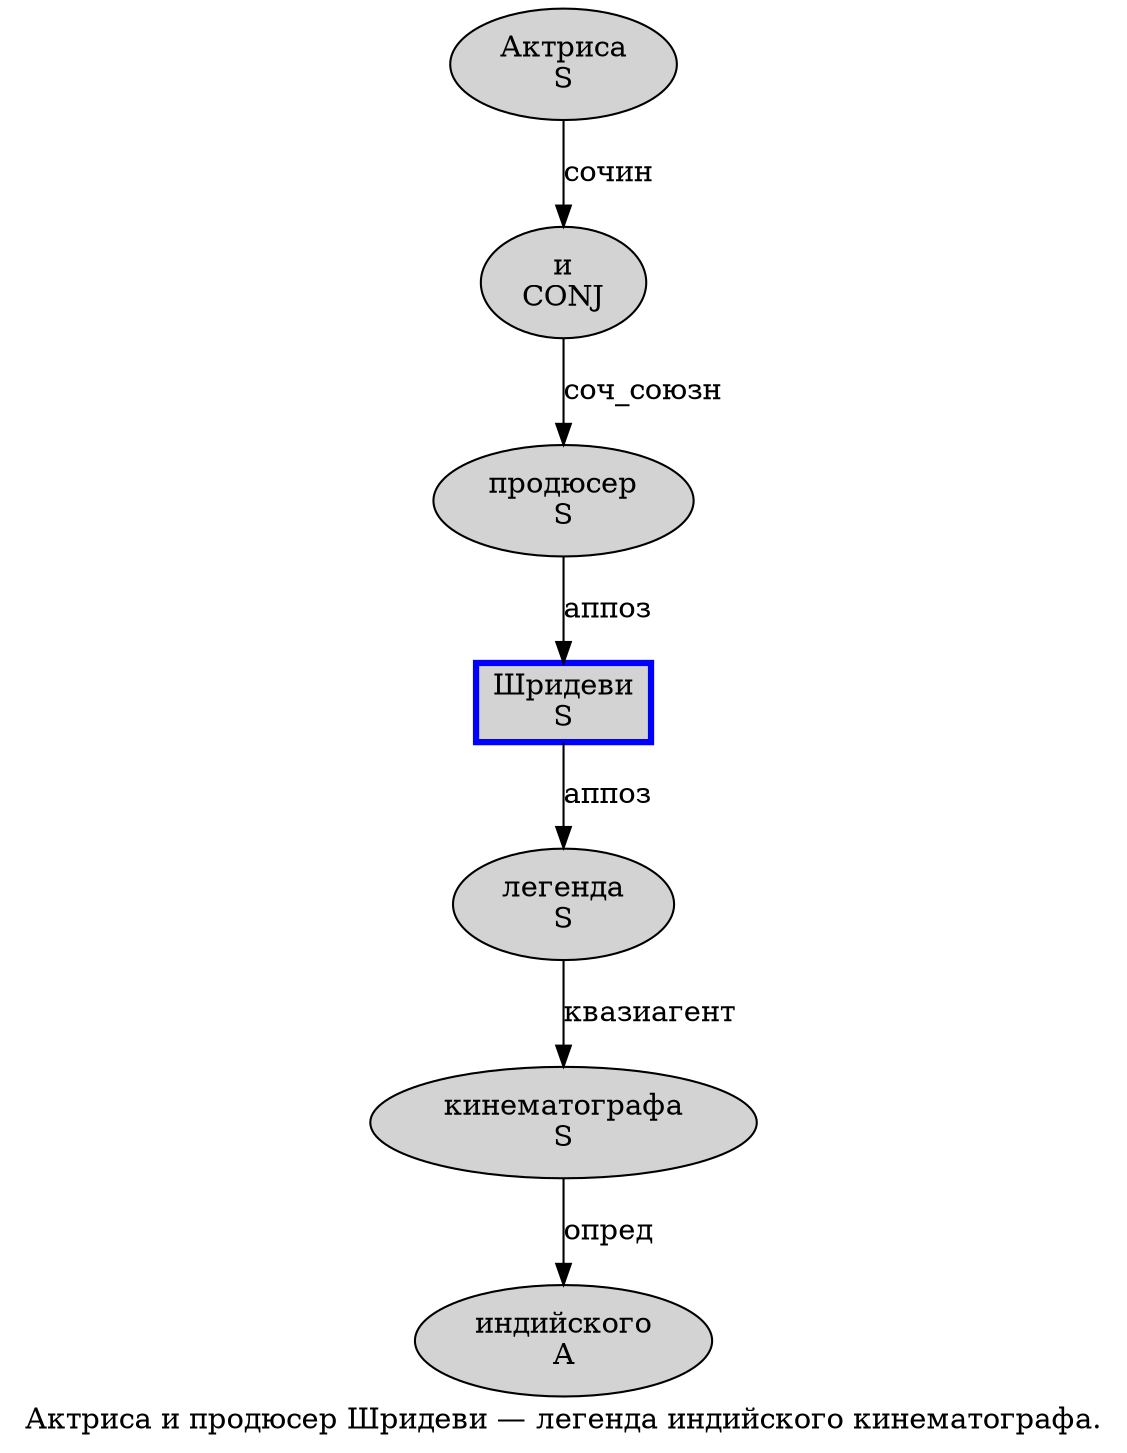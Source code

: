 digraph SENTENCE_325 {
	graph [label="Актриса и продюсер Шридеви — легенда индийского кинематографа."]
	node [style=filled]
		0 [label="Актриса
S" color="" fillcolor=lightgray penwidth=1 shape=ellipse]
		1 [label="и
CONJ" color="" fillcolor=lightgray penwidth=1 shape=ellipse]
		2 [label="продюсер
S" color="" fillcolor=lightgray penwidth=1 shape=ellipse]
		3 [label="Шридеви
S" color=blue fillcolor=lightgray penwidth=3 shape=box]
		5 [label="легенда
S" color="" fillcolor=lightgray penwidth=1 shape=ellipse]
		6 [label="индийского
A" color="" fillcolor=lightgray penwidth=1 shape=ellipse]
		7 [label="кинематографа
S" color="" fillcolor=lightgray penwidth=1 shape=ellipse]
			3 -> 5 [label="аппоз"]
			2 -> 3 [label="аппоз"]
			0 -> 1 [label="сочин"]
			7 -> 6 [label="опред"]
			5 -> 7 [label="квазиагент"]
			1 -> 2 [label="соч_союзн"]
}